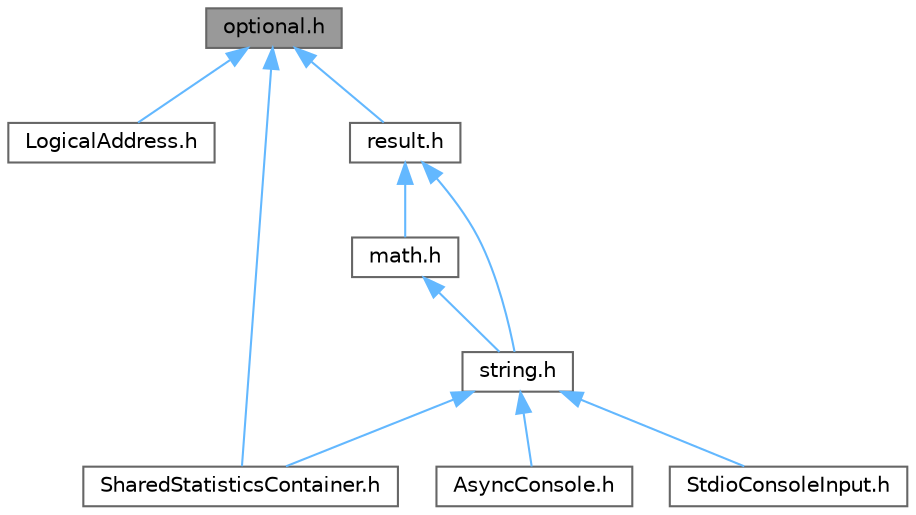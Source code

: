 digraph "optional.h"
{
 // LATEX_PDF_SIZE
  bgcolor="transparent";
  edge [fontname=Helvetica,fontsize=10,labelfontname=Helvetica,labelfontsize=10];
  node [fontname=Helvetica,fontsize=10,shape=box,height=0.2,width=0.4];
  Node1 [id="Node000001",label="optional.h",height=0.2,width=0.4,color="gray40", fillcolor="grey60", style="filled", fontcolor="black",tooltip=" "];
  Node1 -> Node2 [id="edge1_Node000001_Node000002",dir="back",color="steelblue1",style="solid",tooltip=" "];
  Node2 [id="Node000002",label="LogicalAddress.h",height=0.2,width=0.4,color="grey40", fillcolor="white", style="filled",URL="$dc/d8d/LogicalAddress_8h_source.html",tooltip=" "];
  Node1 -> Node3 [id="edge2_Node000001_Node000003",dir="back",color="steelblue1",style="solid",tooltip=" "];
  Node3 [id="Node000003",label="SharedStatisticsContainer.h",height=0.2,width=0.4,color="grey40", fillcolor="white", style="filled",URL="$d4/db9/SharedStatisticsContainer_8h_source.html",tooltip=" "];
  Node1 -> Node4 [id="edge3_Node000001_Node000004",dir="back",color="steelblue1",style="solid",tooltip=" "];
  Node4 [id="Node000004",label="result.h",height=0.2,width=0.4,color="grey40", fillcolor="white", style="filled",URL="$de/d93/result_8h.html",tooltip=" "];
  Node4 -> Node5 [id="edge4_Node000004_Node000005",dir="back",color="steelblue1",style="solid",tooltip=" "];
  Node5 [id="Node000005",label="math.h",height=0.2,width=0.4,color="grey40", fillcolor="white", style="filled",URL="$df/db1/math_8h_source.html",tooltip=" "];
  Node5 -> Node6 [id="edge5_Node000005_Node000006",dir="back",color="steelblue1",style="solid",tooltip=" "];
  Node6 [id="Node000006",label="string.h",height=0.2,width=0.4,color="grey40", fillcolor="white", style="filled",URL="$da/d66/string_8h.html",tooltip=" "];
  Node6 -> Node7 [id="edge6_Node000006_Node000007",dir="back",color="steelblue1",style="solid",tooltip=" "];
  Node7 [id="Node000007",label="AsyncConsole.h",height=0.2,width=0.4,color="grey40", fillcolor="white", style="filled",URL="$d3/dd8/AsyncConsole_8h_source.html",tooltip=" "];
  Node6 -> Node3 [id="edge7_Node000006_Node000003",dir="back",color="steelblue1",style="solid",tooltip=" "];
  Node6 -> Node8 [id="edge8_Node000006_Node000008",dir="back",color="steelblue1",style="solid",tooltip=" "];
  Node8 [id="Node000008",label="StdioConsoleInput.h",height=0.2,width=0.4,color="grey40", fillcolor="white", style="filled",URL="$d6/d5b/StdioConsoleInput_8h_source.html",tooltip=" "];
  Node4 -> Node6 [id="edge9_Node000004_Node000006",dir="back",color="steelblue1",style="solid",tooltip=" "];
}
